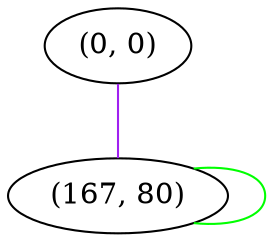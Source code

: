 graph "" {
"(0, 0)";
"(167, 80)";
"(0, 0)" -- "(167, 80)"  [color=purple, key=0, weight=4];
"(167, 80)" -- "(167, 80)"  [color=green, key=0, weight=2];
}
